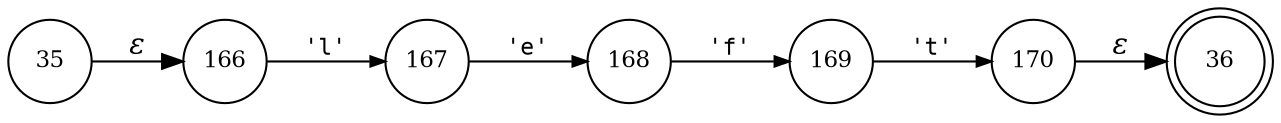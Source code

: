 digraph ATN {
rankdir=LR;
s36[fontsize=11, label="36", shape=doublecircle, fixedsize=true, width=.6];
s35[fontsize=11,label="35", shape=circle, fixedsize=true, width=.55, peripheries=1];
s166[fontsize=11,label="166", shape=circle, fixedsize=true, width=.55, peripheries=1];
s167[fontsize=11,label="167", shape=circle, fixedsize=true, width=.55, peripheries=1];
s168[fontsize=11,label="168", shape=circle, fixedsize=true, width=.55, peripheries=1];
s169[fontsize=11,label="169", shape=circle, fixedsize=true, width=.55, peripheries=1];
s170[fontsize=11,label="170", shape=circle, fixedsize=true, width=.55, peripheries=1];
s35 -> s166 [fontname="Times-Italic", label="&epsilon;"];
s166 -> s167 [fontsize=11, fontname="Courier", arrowsize=.7, label = "'l'", arrowhead = normal];
s167 -> s168 [fontsize=11, fontname="Courier", arrowsize=.7, label = "'e'", arrowhead = normal];
s168 -> s169 [fontsize=11, fontname="Courier", arrowsize=.7, label = "'f'", arrowhead = normal];
s169 -> s170 [fontsize=11, fontname="Courier", arrowsize=.7, label = "'t'", arrowhead = normal];
s170 -> s36 [fontname="Times-Italic", label="&epsilon;"];
}
